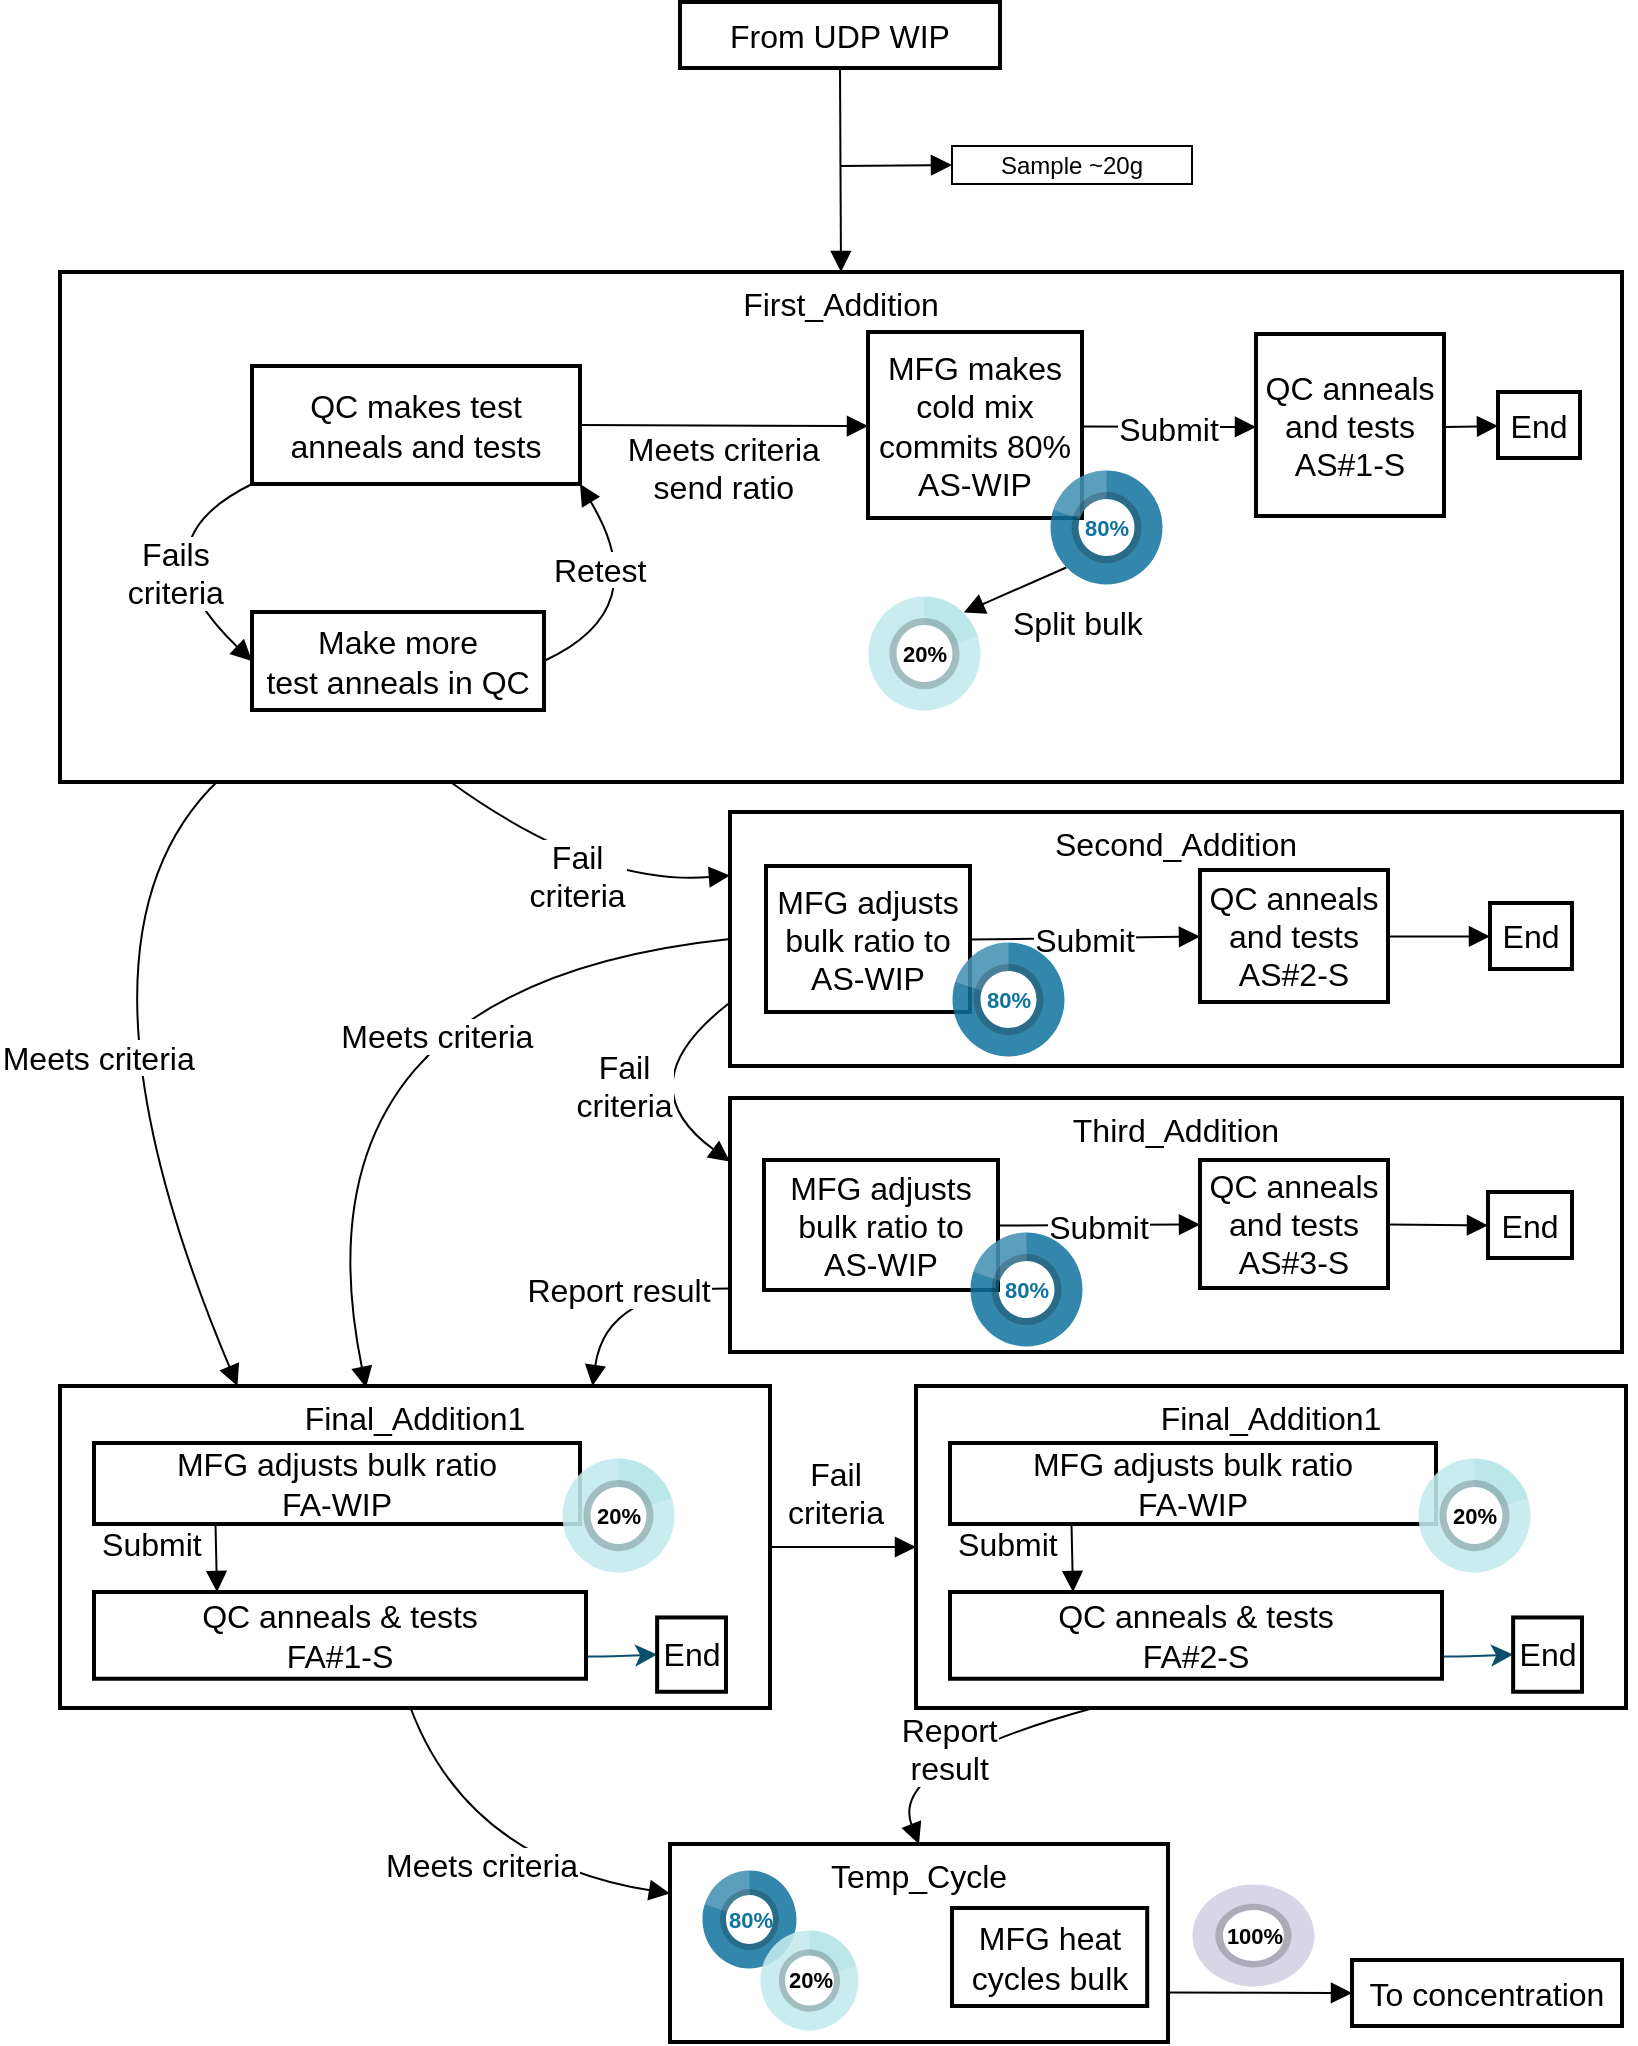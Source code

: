 <mxfile version="24.4.4" type="github">
  <diagram name="Page-1" id="gUKE7Ty1ndnf_Hq8EU9M">
    <mxGraphModel dx="930" dy="938" grid="0" gridSize="10" guides="1" tooltips="1" connect="1" arrows="1" fold="1" page="0" pageScale="1" pageWidth="850" pageHeight="1100" math="0" shadow="0">
      <root>
        <mxCell id="0" />
        <mxCell id="1" parent="0" />
        <mxCell id="u29ysnLNSDEaN5z4U6bu-100" value="Temp_Cycle" style="whiteSpace=wrap;strokeWidth=2;verticalAlign=top;fontSize=16;" parent="1" vertex="1">
          <mxGeometry x="423" y="889" width="249" height="99" as="geometry" />
        </mxCell>
        <mxCell id="u29ysnLNSDEaN5z4U6bu-101" value="MFG heat&#xa;cycles bulk" style="whiteSpace=wrap;strokeWidth=2;fontSize=16;" parent="u29ysnLNSDEaN5z4U6bu-100" vertex="1">
          <mxGeometry x="141" y="32" width="97.6" height="49" as="geometry" />
        </mxCell>
        <mxCell id="eIJWV5J0-2OSgaS1AC5S-21" value="80%" style="verticalLabelPosition=middle;verticalAlign=middle;html=1;shape=mxgraph.infographic.partConcEllipse;fillColor=#10739E;strokeColor=default;startAngle=0;endAngle=.8;arcWidth=0.5;fontSize=11;fontColor=#10739E;align=center;fontStyle=1;perimeterSpacing=0;strokeWidth=0;shadow=0;fillOpacity=85;strokeOpacity=0;" vertex="1" parent="u29ysnLNSDEaN5z4U6bu-100">
          <mxGeometry x="16" y="13" width="47" height="49" as="geometry" />
        </mxCell>
        <mxCell id="eIJWV5J0-2OSgaS1AC5S-12" value="20%" style="verticalLabelPosition=middle;verticalAlign=middle;html=1;shape=mxgraph.infographic.partConcEllipse;fillColor=#b0e3e6;strokeColor=#0e8088;startAngle=0;endAngle=0.20;arcWidth=0.5;fontSize=11;align=center;fontStyle=1;perimeterSpacing=0;strokeWidth=0;shadow=0;fillOpacity=85;strokeOpacity=0;" vertex="1" parent="u29ysnLNSDEaN5z4U6bu-100">
          <mxGeometry x="45" y="43" width="49" height="50" as="geometry" />
        </mxCell>
        <mxCell id="u29ysnLNSDEaN5z4U6bu-114" value="Third_Addition" style="whiteSpace=wrap;strokeWidth=2;verticalAlign=top;fontSize=16;container=0;" parent="1" vertex="1">
          <mxGeometry x="453" y="516" width="446" height="127" as="geometry" />
        </mxCell>
        <mxCell id="u29ysnLNSDEaN5z4U6bu-122" value="Second_Addition" style="whiteSpace=wrap;strokeWidth=2;verticalAlign=top;fontSize=16;container=0;" parent="1" vertex="1">
          <mxGeometry x="453" y="373" width="446" height="127" as="geometry" />
        </mxCell>
        <mxCell id="u29ysnLNSDEaN5z4U6bu-143" value="From UDP WIP" style="whiteSpace=wrap;strokeWidth=2;fontSize=16;" parent="1" vertex="1">
          <mxGeometry x="428" y="-32" width="160" height="33" as="geometry" />
        </mxCell>
        <mxCell id="u29ysnLNSDEaN5z4U6bu-144" value="To concentration" style="whiteSpace=wrap;strokeWidth=2;fontSize=16;" parent="1" vertex="1">
          <mxGeometry x="764" y="947" width="135" height="33" as="geometry" />
        </mxCell>
        <mxCell id="u29ysnLNSDEaN5z4U6bu-145" value="" style="curved=1;startArrow=none;endArrow=block;exitX=0.5;exitY=1.012;entryX=0.5;entryY=0.002;rounded=0;fontSize=16;startSize=8;endSize=8;" parent="1" source="u29ysnLNSDEaN5z4U6bu-143" target="u29ysnLNSDEaN5z4U6bu-130" edge="1">
          <mxGeometry relative="1" as="geometry">
            <Array as="points" />
          </mxGeometry>
        </mxCell>
        <mxCell id="u29ysnLNSDEaN5z4U6bu-146" value="Fail&#xa;criteria" style="curved=1;startArrow=none;endArrow=block;exitX=0.25;exitY=1;entryX=0;entryY=0.25;rounded=0;fontSize=16;startSize=8;endSize=8;exitDx=0;exitDy=0;entryDx=0;entryDy=0;" parent="1" source="u29ysnLNSDEaN5z4U6bu-130" target="u29ysnLNSDEaN5z4U6bu-122" edge="1">
          <mxGeometry relative="1" as="geometry">
            <Array as="points">
              <mxPoint x="385" y="410" />
            </Array>
          </mxGeometry>
        </mxCell>
        <mxCell id="u29ysnLNSDEaN5z4U6bu-147" value="Meets criteria" style="curved=1;startArrow=none;endArrow=block;exitX=0.102;exitY=0.995;entryX=0.25;entryY=0;rounded=0;fontSize=16;startSize=8;endSize=8;exitDx=0;exitDy=0;exitPerimeter=0;entryDx=0;entryDy=0;" parent="1" source="u29ysnLNSDEaN5z4U6bu-130" target="u29ysnLNSDEaN5z4U6bu-164" edge="1">
          <mxGeometry relative="1" as="geometry">
            <Array as="points">
              <mxPoint x="113" y="437" />
            </Array>
            <mxPoint x="330.0" y="658" as="targetPoint" />
          </mxGeometry>
        </mxCell>
        <mxCell id="u29ysnLNSDEaN5z4U6bu-148" value="Meets criteria" style="curved=1;startArrow=none;endArrow=block;exitX=0;exitY=0.5;rounded=0;fontSize=16;startSize=8;endSize=8;exitDx=0;exitDy=0;entryX=0.431;entryY=0.005;entryDx=0;entryDy=0;entryPerimeter=0;" parent="1" source="u29ysnLNSDEaN5z4U6bu-122" target="u29ysnLNSDEaN5z4U6bu-164" edge="1">
          <mxGeometry x="-0.295" y="32" relative="1" as="geometry">
            <Array as="points">
              <mxPoint x="230" y="460" />
            </Array>
            <mxPoint x="330.0" y="658" as="targetPoint" />
            <mxPoint x="1" as="offset" />
          </mxGeometry>
        </mxCell>
        <mxCell id="u29ysnLNSDEaN5z4U6bu-150" value="Report result" style="curved=1;startArrow=none;endArrow=block;exitX=0;exitY=0.75;entryX=0.75;entryY=0;rounded=0;fontSize=16;startSize=8;endSize=8;exitDx=0;exitDy=0;entryDx=0;entryDy=0;" parent="1" source="u29ysnLNSDEaN5z4U6bu-114" target="u29ysnLNSDEaN5z4U6bu-164" edge="1">
          <mxGeometry relative="1" as="geometry">
            <Array as="points">
              <mxPoint x="391" y="611" />
            </Array>
            <mxPoint x="330.0" y="658" as="targetPoint" />
          </mxGeometry>
        </mxCell>
        <mxCell id="u29ysnLNSDEaN5z4U6bu-151" value="Meets criteria" style="curved=1;startArrow=none;endArrow=block;exitX=0.409;exitY=0.992;entryX=0;entryY=0.25;rounded=0;fontSize=16;startSize=8;endSize=8;entryDx=0;entryDy=0;exitDx=0;exitDy=0;exitPerimeter=0;" parent="1" target="u29ysnLNSDEaN5z4U6bu-100" edge="1">
          <mxGeometry x="0.002" relative="1" as="geometry">
            <Array as="points">
              <mxPoint x="319" y="897" />
            </Array>
            <mxPoint x="291.416" y="815.728" as="sourcePoint" />
            <mxPoint as="offset" />
          </mxGeometry>
        </mxCell>
        <mxCell id="u29ysnLNSDEaN5z4U6bu-152" value="Fail&#xa;criteria" style="curved=1;startArrow=none;endArrow=block;exitX=1;exitY=0.5;entryX=0;entryY=0.5;rounded=0;fontSize=16;startSize=8;endSize=8;exitDx=0;exitDy=0;entryDx=0;entryDy=0;" parent="1" source="u29ysnLNSDEaN5z4U6bu-164" target="eIJWV5J0-2OSgaS1AC5S-30" edge="1">
          <mxGeometry x="-0.093" y="28" relative="1" as="geometry">
            <Array as="points" />
            <mxPoint x="542" y="737.5" as="sourcePoint" />
            <mxPoint as="offset" />
            <mxPoint x="544" y="740" as="targetPoint" />
          </mxGeometry>
        </mxCell>
        <mxCell id="u29ysnLNSDEaN5z4U6bu-153" value="Report&#xa;result" style="curved=1;startArrow=none;endArrow=block;exitX=0.25;exitY=1;entryX=0.5;entryY=0;rounded=0;fontSize=16;startSize=8;endSize=8;exitDx=0;exitDy=0;entryDx=0;entryDy=0;fontColor=default;" parent="1" target="u29ysnLNSDEaN5z4U6bu-100" edge="1">
          <mxGeometry relative="1" as="geometry">
            <Array as="points">
              <mxPoint x="532" y="849" />
            </Array>
            <mxPoint x="634.75" y="821" as="sourcePoint" />
          </mxGeometry>
        </mxCell>
        <mxCell id="u29ysnLNSDEaN5z4U6bu-154" value="" style="curved=1;startArrow=none;endArrow=block;exitX=1;exitY=0.75;entryX=0;entryY=0.5;rounded=0;fontSize=16;startSize=8;endSize=8;exitDx=0;exitDy=0;entryDx=0;entryDy=0;" parent="1" source="u29ysnLNSDEaN5z4U6bu-100" target="u29ysnLNSDEaN5z4U6bu-144" edge="1">
          <mxGeometry relative="1" as="geometry">
            <Array as="points" />
            <mxPoint x="667" y="965.25" as="sourcePoint" />
          </mxGeometry>
        </mxCell>
        <mxCell id="u29ysnLNSDEaN5z4U6bu-160" value="" style="group;fontSize=16;" parent="1" vertex="1" connectable="0">
          <mxGeometry x="118" y="103" width="781" height="255" as="geometry" />
        </mxCell>
        <mxCell id="u29ysnLNSDEaN5z4U6bu-130" value="First_Addition" style="whiteSpace=wrap;strokeWidth=2;verticalAlign=top;fontSize=16;container=0;" parent="u29ysnLNSDEaN5z4U6bu-160" vertex="1">
          <mxGeometry width="781" height="255" as="geometry" />
        </mxCell>
        <mxCell id="u29ysnLNSDEaN5z4U6bu-131" value="QC makes test&#xa;anneals and tests" style="whiteSpace=wrap;strokeWidth=2;fontSize=16;" parent="u29ysnLNSDEaN5z4U6bu-160" vertex="1">
          <mxGeometry x="96" y="47" width="164" height="59" as="geometry" />
        </mxCell>
        <mxCell id="u29ysnLNSDEaN5z4U6bu-133" value="Make more&#xa;test anneals in QC" style="whiteSpace=wrap;strokeWidth=2;fontSize=16;" parent="u29ysnLNSDEaN5z4U6bu-160" vertex="1">
          <mxGeometry x="96" y="170" width="146" height="49" as="geometry" />
        </mxCell>
        <mxCell id="u29ysnLNSDEaN5z4U6bu-134" value="MFG makes&#xa;cold mix&#xa;commits 80%&#xa;AS-WIP" style="whiteSpace=wrap;strokeWidth=2;fontSize=16;verticalAlign=middle;" parent="u29ysnLNSDEaN5z4U6bu-160" vertex="1">
          <mxGeometry x="404" y="30" width="107" height="93" as="geometry" />
        </mxCell>
        <mxCell id="u29ysnLNSDEaN5z4U6bu-135" value="QC anneals&#xa;and tests&#xa;AS#1-S" style="whiteSpace=wrap;strokeWidth=2;fontSize=16;" parent="u29ysnLNSDEaN5z4U6bu-160" vertex="1">
          <mxGeometry x="598" y="31" width="94" height="91" as="geometry" />
        </mxCell>
        <mxCell id="u29ysnLNSDEaN5z4U6bu-136" value="End" style="whiteSpace=wrap;strokeWidth=2;fontSize=16;" parent="u29ysnLNSDEaN5z4U6bu-160" vertex="1">
          <mxGeometry x="719" y="60" width="41" height="33" as="geometry" />
        </mxCell>
        <mxCell id="u29ysnLNSDEaN5z4U6bu-138" value="Fails&#xa;criteria" style="curved=1;startArrow=none;endArrow=block;exitX=0;exitY=1;entryX=0;entryY=0.5;rounded=0;fontSize=16;startSize=8;endSize=8;exitDx=0;exitDy=0;entryDx=0;entryDy=0;" parent="u29ysnLNSDEaN5z4U6bu-160" source="u29ysnLNSDEaN5z4U6bu-131" target="u29ysnLNSDEaN5z4U6bu-133" edge="1">
          <mxGeometry x="0.236" y="6" relative="1" as="geometry">
            <Array as="points">
              <mxPoint x="35" y="136" />
            </Array>
            <mxPoint as="offset" />
          </mxGeometry>
        </mxCell>
        <mxCell id="u29ysnLNSDEaN5z4U6bu-139" value="Retest" style="curved=1;startArrow=none;endArrow=block;exitX=1;exitY=0.5;entryX=1;entryY=1;rounded=0;fontSize=16;startSize=8;endSize=8;entryDx=0;entryDy=0;exitDx=0;exitDy=0;" parent="u29ysnLNSDEaN5z4U6bu-160" source="u29ysnLNSDEaN5z4U6bu-133" target="u29ysnLNSDEaN5z4U6bu-131" edge="1">
          <mxGeometry x="0.391" y="13" relative="1" as="geometry">
            <Array as="points">
              <mxPoint x="298" y="169" />
            </Array>
            <mxPoint as="offset" />
          </mxGeometry>
        </mxCell>
        <mxCell id="u29ysnLNSDEaN5z4U6bu-140" value="Meets criteria&#xa;send ratio" style="curved=1;startArrow=none;endArrow=block;entryX=-0.001;entryY=0.508;rounded=0;fontSize=16;startSize=8;endSize=8;exitX=1;exitY=0.5;exitDx=0;exitDy=0;" parent="u29ysnLNSDEaN5z4U6bu-160" edge="1">
          <mxGeometry x="0.001" y="-20" relative="1" as="geometry">
            <Array as="points" />
            <mxPoint x="260" y="76.5" as="sourcePoint" />
            <mxPoint x="404" y="77.049" as="targetPoint" />
            <mxPoint as="offset" />
          </mxGeometry>
        </mxCell>
        <mxCell id="u29ysnLNSDEaN5z4U6bu-141" value="Submit" style="curved=1;startArrow=none;endArrow=block;exitX=1.003;exitY=0.508;entryX=0.003;entryY=0.511;rounded=0;fontSize=16;startSize=8;endSize=8;" parent="u29ysnLNSDEaN5z4U6bu-160" source="u29ysnLNSDEaN5z4U6bu-134" target="u29ysnLNSDEaN5z4U6bu-135" edge="1">
          <mxGeometry relative="1" as="geometry">
            <Array as="points" />
          </mxGeometry>
        </mxCell>
        <mxCell id="u29ysnLNSDEaN5z4U6bu-142" value="" style="curved=1;startArrow=none;endArrow=block;exitX=1.007;exitY=0.511;entryX=-0.008;entryY=0.517;rounded=0;fontSize=16;startSize=8;endSize=8;" parent="u29ysnLNSDEaN5z4U6bu-160" source="u29ysnLNSDEaN5z4U6bu-135" target="u29ysnLNSDEaN5z4U6bu-136" edge="1">
          <mxGeometry relative="1" as="geometry">
            <Array as="points" />
          </mxGeometry>
        </mxCell>
        <mxCell id="eIJWV5J0-2OSgaS1AC5S-8" value="80%" style="verticalLabelPosition=middle;verticalAlign=middle;html=1;shape=mxgraph.infographic.partConcEllipse;fillColor=#10739E;strokeColor=default;startAngle=0;endAngle=.8;arcWidth=0.5;fontSize=11;fontColor=#10739E;align=center;fontStyle=1;perimeterSpacing=0;strokeWidth=0;shadow=0;fillOpacity=85;strokeOpacity=0;" vertex="1" parent="u29ysnLNSDEaN5z4U6bu-160">
          <mxGeometry x="495" y="99" width="56" height="57" as="geometry" />
        </mxCell>
        <mxCell id="eIJWV5J0-2OSgaS1AC5S-27" value="20%" style="verticalLabelPosition=middle;verticalAlign=middle;html=1;shape=mxgraph.infographic.partConcEllipse;fillColor=#b0e3e6;strokeColor=#0e8088;startAngle=0;endAngle=0.20;arcWidth=0.5;fontSize=11;align=center;fontStyle=1;perimeterSpacing=0;strokeWidth=0;shadow=0;fillOpacity=85;strokeOpacity=0;" vertex="1" parent="u29ysnLNSDEaN5z4U6bu-160">
          <mxGeometry x="404" y="162" width="56" height="57" as="geometry" />
        </mxCell>
        <mxCell id="eIJWV5J0-2OSgaS1AC5S-28" value="Split bulk" style="curved=1;startArrow=none;endArrow=block;exitX=0.145;exitY=0.855;entryX=0.855;entryY=0.145;rounded=0;fontSize=16;startSize=8;endSize=8;horizontal=1;exitDx=0;exitDy=0;exitPerimeter=0;entryDx=0;entryDy=0;entryPerimeter=0;" edge="1" parent="u29ysnLNSDEaN5z4U6bu-160" source="eIJWV5J0-2OSgaS1AC5S-8" target="eIJWV5J0-2OSgaS1AC5S-27">
          <mxGeometry x="-0.8" y="27" relative="1" as="geometry">
            <Array as="points" />
            <mxPoint x="537" y="166" as="sourcePoint" />
            <mxPoint x="624" y="167" as="targetPoint" />
            <mxPoint as="offset" />
          </mxGeometry>
        </mxCell>
        <mxCell id="u29ysnLNSDEaN5z4U6bu-123" value="MFG adjusts&#xa;bulk ratio to AS-WIP" style="whiteSpace=wrap;strokeWidth=2;fontSize=16;" parent="1" vertex="1">
          <mxGeometry x="471" y="400" width="102" height="73" as="geometry" />
        </mxCell>
        <mxCell id="u29ysnLNSDEaN5z4U6bu-125" value="QC anneals&#xa;and tests&#xa;AS#2-S" style="whiteSpace=wrap;strokeWidth=2;fontSize=16;" parent="1" vertex="1">
          <mxGeometry x="688" y="402" width="94" height="66" as="geometry" />
        </mxCell>
        <mxCell id="u29ysnLNSDEaN5z4U6bu-126" value="End" style="whiteSpace=wrap;strokeWidth=2;fontSize=16;" parent="1" vertex="1">
          <mxGeometry x="833" y="418.5" width="41" height="33" as="geometry" />
        </mxCell>
        <mxCell id="u29ysnLNSDEaN5z4U6bu-128" value="Submit" style="curved=1;startArrow=none;endArrow=block;exitX=1.005;exitY=0.504;entryX=0.001;entryY=0.504;rounded=0;fontSize=16;startSize=8;endSize=8;" parent="1" source="u29ysnLNSDEaN5z4U6bu-123" target="u29ysnLNSDEaN5z4U6bu-125" edge="1">
          <mxGeometry relative="1" as="geometry">
            <Array as="points" />
          </mxGeometry>
        </mxCell>
        <mxCell id="u29ysnLNSDEaN5z4U6bu-129" value="" style="curved=1;startArrow=none;endArrow=block;exitX=1.005;exitY=0.504;entryX=-0.012;entryY=0.506;rounded=0;fontSize=16;startSize=8;endSize=8;" parent="1" source="u29ysnLNSDEaN5z4U6bu-125" target="u29ysnLNSDEaN5z4U6bu-126" edge="1">
          <mxGeometry relative="1" as="geometry">
            <Array as="points" />
          </mxGeometry>
        </mxCell>
        <mxCell id="u29ysnLNSDEaN5z4U6bu-115" value="MFG adjusts&#xa;bulk ratio to &#xa;AS-WIP" style="whiteSpace=wrap;strokeWidth=2;fontSize=16;" parent="1" vertex="1">
          <mxGeometry x="470" y="547" width="117" height="65" as="geometry" />
        </mxCell>
        <mxCell id="u29ysnLNSDEaN5z4U6bu-117" value="QC anneals&#xa;and tests&#xa;AS#3-S" style="whiteSpace=wrap;strokeWidth=2;fontSize=16;" parent="1" vertex="1">
          <mxGeometry x="688" y="547" width="94" height="64" as="geometry" />
        </mxCell>
        <mxCell id="u29ysnLNSDEaN5z4U6bu-118" value="End" style="whiteSpace=wrap;strokeWidth=2;fontSize=16;" parent="1" vertex="1">
          <mxGeometry x="832" y="563" width="42" height="33" as="geometry" />
        </mxCell>
        <mxCell id="u29ysnLNSDEaN5z4U6bu-120" value="Submit" style="curved=1;startArrow=none;endArrow=block;exitX=1.005;exitY=0.504;entryX=0.001;entryY=0.504;rounded=0;fontSize=16;startSize=8;endSize=8;" parent="1" source="u29ysnLNSDEaN5z4U6bu-115" target="u29ysnLNSDEaN5z4U6bu-117" edge="1">
          <mxGeometry relative="1" as="geometry">
            <Array as="points" />
          </mxGeometry>
        </mxCell>
        <mxCell id="u29ysnLNSDEaN5z4U6bu-121" value="" style="curved=1;startArrow=none;endArrow=block;exitX=1.005;exitY=0.504;entryX=-0.012;entryY=0.506;rounded=0;fontSize=16;startSize=8;endSize=8;" parent="1" source="u29ysnLNSDEaN5z4U6bu-117" target="u29ysnLNSDEaN5z4U6bu-118" edge="1">
          <mxGeometry relative="1" as="geometry">
            <Array as="points" />
          </mxGeometry>
        </mxCell>
        <mxCell id="u29ysnLNSDEaN5z4U6bu-163" value="" style="group;fontSize=16;" parent="1" vertex="1" connectable="0">
          <mxGeometry x="118" y="660" width="360" height="161" as="geometry" />
        </mxCell>
        <mxCell id="u29ysnLNSDEaN5z4U6bu-164" value="Final_Addition1" style="whiteSpace=wrap;strokeWidth=2;verticalAlign=top;fontSize=16;container=0;" parent="u29ysnLNSDEaN5z4U6bu-163" vertex="1">
          <mxGeometry width="355" height="161" as="geometry" />
        </mxCell>
        <mxCell id="u29ysnLNSDEaN5z4U6bu-165" style="edgeStyle=none;curved=1;rounded=0;orthogonalLoop=1;jettySize=auto;html=1;exitX=1;exitY=0.5;exitDx=0;exitDy=0;strokeColor=#0B4D6A;fontSize=16;startSize=8;endSize=8;entryX=0;entryY=0.5;entryDx=0;entryDy=0;" parent="u29ysnLNSDEaN5z4U6bu-163" source="u29ysnLNSDEaN5z4U6bu-166" target="u29ysnLNSDEaN5z4U6bu-168" edge="1">
          <mxGeometry relative="1" as="geometry">
            <Array as="points">
              <mxPoint x="214" y="137.856" />
            </Array>
          </mxGeometry>
        </mxCell>
        <mxCell id="u29ysnLNSDEaN5z4U6bu-166" value="QC anneals &amp; tests&#xa;FA#1-S" style="whiteSpace=wrap;strokeWidth=2;fontSize=16;" parent="u29ysnLNSDEaN5z4U6bu-163" vertex="1">
          <mxGeometry x="17" y="103" width="246" height="43.37" as="geometry" />
        </mxCell>
        <mxCell id="u29ysnLNSDEaN5z4U6bu-167" value="MFG adjusts bulk ratio&#xa;FA-WIP" style="whiteSpace=wrap;strokeWidth=2;fontSize=16;" parent="u29ysnLNSDEaN5z4U6bu-163" vertex="1">
          <mxGeometry x="17" y="28.5" width="243" height="40.5" as="geometry" />
        </mxCell>
        <mxCell id="u29ysnLNSDEaN5z4U6bu-168" value="End" style="whiteSpace=wrap;strokeWidth=2;fontSize=16;" parent="u29ysnLNSDEaN5z4U6bu-163" vertex="1">
          <mxGeometry x="298.572" y="115.723" width="34.426" height="37.154" as="geometry" />
        </mxCell>
        <mxCell id="u29ysnLNSDEaN5z4U6bu-169" value="Submit" style="curved=1;startArrow=none;endArrow=block;entryX=0.25;entryY=0;rounded=0;fontSize=16;startSize=8;endSize=8;entryDx=0;entryDy=0;exitX=0.25;exitY=1;exitDx=0;exitDy=0;" parent="u29ysnLNSDEaN5z4U6bu-163" source="u29ysnLNSDEaN5z4U6bu-167" target="u29ysnLNSDEaN5z4U6bu-166" edge="1">
          <mxGeometry x="-0.498" y="-32" relative="1" as="geometry">
            <Array as="points" />
            <mxPoint x="49" y="64" as="sourcePoint" />
            <mxPoint as="offset" />
          </mxGeometry>
        </mxCell>
        <mxCell id="eIJWV5J0-2OSgaS1AC5S-11" value="20%" style="verticalLabelPosition=middle;verticalAlign=middle;html=1;shape=mxgraph.infographic.partConcEllipse;fillColor=#b0e3e6;strokeColor=#0e8088;startAngle=0;endAngle=0.20;arcWidth=0.5;fontSize=11;align=center;fontStyle=1;perimeterSpacing=0;strokeWidth=0;shadow=0;fillOpacity=85;strokeOpacity=0;" vertex="1" parent="u29ysnLNSDEaN5z4U6bu-163">
          <mxGeometry x="251" y="36" width="56" height="57" as="geometry" />
        </mxCell>
        <mxCell id="u29ysnLNSDEaN5z4U6bu-170" value="Fail&#xa;criteria" style="curved=1;startArrow=none;endArrow=block;exitX=0;exitY=0.75;entryX=0;entryY=0.25;rounded=0;fontSize=16;startSize=8;endSize=8;exitDx=0;exitDy=0;entryDx=0;entryDy=0;" parent="1" source="u29ysnLNSDEaN5z4U6bu-122" target="u29ysnLNSDEaN5z4U6bu-114" edge="1">
          <mxGeometry relative="1" as="geometry">
            <Array as="points">
              <mxPoint x="400" y="509" />
            </Array>
            <mxPoint x="899" y="437" as="sourcePoint" />
            <mxPoint x="899" y="580" as="targetPoint" />
          </mxGeometry>
        </mxCell>
        <mxCell id="eIJWV5J0-2OSgaS1AC5S-3" value="Sample ~20g" style="rounded=0;whiteSpace=wrap;html=1;" vertex="1" parent="1">
          <mxGeometry x="564" y="40" width="120" height="19" as="geometry" />
        </mxCell>
        <mxCell id="eIJWV5J0-2OSgaS1AC5S-4" value="" style="curved=1;startArrow=none;endArrow=block;entryX=0;entryY=0.5;rounded=0;fontSize=16;startSize=8;endSize=8;entryDx=0;entryDy=0;" edge="1" parent="1" target="eIJWV5J0-2OSgaS1AC5S-3">
          <mxGeometry relative="1" as="geometry">
            <Array as="points" />
            <mxPoint x="508" y="50" as="sourcePoint" />
            <mxPoint x="353.06" y="103" as="targetPoint" />
          </mxGeometry>
        </mxCell>
        <mxCell id="eIJWV5J0-2OSgaS1AC5S-9" value="80%" style="verticalLabelPosition=middle;verticalAlign=middle;html=1;shape=mxgraph.infographic.partConcEllipse;fillColor=#10739E;strokeColor=default;startAngle=0;endAngle=.8;arcWidth=0.5;fontSize=11;fontColor=#10739E;align=center;fontStyle=1;perimeterSpacing=0;strokeWidth=0;shadow=0;fillOpacity=85;strokeOpacity=0;" vertex="1" parent="1">
          <mxGeometry x="564" y="438" width="56" height="57" as="geometry" />
        </mxCell>
        <mxCell id="eIJWV5J0-2OSgaS1AC5S-10" value="80%" style="verticalLabelPosition=middle;verticalAlign=middle;html=1;shape=mxgraph.infographic.partConcEllipse;fillColor=#10739E;strokeColor=default;startAngle=0;endAngle=.8;arcWidth=0.5;fontSize=11;fontColor=#10739E;align=center;fontStyle=1;perimeterSpacing=0;strokeWidth=0;shadow=0;fillOpacity=85;strokeOpacity=0;" vertex="1" parent="1">
          <mxGeometry x="573" y="583" width="56" height="57" as="geometry" />
        </mxCell>
        <mxCell id="eIJWV5J0-2OSgaS1AC5S-22" value="100%" style="verticalLabelPosition=middle;verticalAlign=middle;html=1;shape=mxgraph.infographic.partConcEllipse;fillColor=#d0cee2;strokeColor=#56517e;startAngle=0;endAngle=1;arcWidth=0.5;fontSize=11;align=center;fontStyle=1;perimeterSpacing=0;strokeWidth=0;shadow=0;fillOpacity=85;strokeOpacity=0;" vertex="1" parent="1">
          <mxGeometry x="684" y="909" width="61" height="51" as="geometry" />
        </mxCell>
        <mxCell id="eIJWV5J0-2OSgaS1AC5S-29" value="" style="group;fontSize=16;" vertex="1" connectable="0" parent="1">
          <mxGeometry x="546" y="660" width="360" height="161" as="geometry" />
        </mxCell>
        <mxCell id="eIJWV5J0-2OSgaS1AC5S-30" value="Final_Addition1" style="whiteSpace=wrap;strokeWidth=2;verticalAlign=top;fontSize=16;container=0;" vertex="1" parent="eIJWV5J0-2OSgaS1AC5S-29">
          <mxGeometry width="355" height="161" as="geometry" />
        </mxCell>
        <mxCell id="eIJWV5J0-2OSgaS1AC5S-31" style="edgeStyle=none;curved=1;rounded=0;orthogonalLoop=1;jettySize=auto;html=1;exitX=1;exitY=0.5;exitDx=0;exitDy=0;strokeColor=#0B4D6A;fontSize=16;startSize=8;endSize=8;entryX=0;entryY=0.5;entryDx=0;entryDy=0;" edge="1" parent="eIJWV5J0-2OSgaS1AC5S-29" source="eIJWV5J0-2OSgaS1AC5S-32" target="eIJWV5J0-2OSgaS1AC5S-34">
          <mxGeometry relative="1" as="geometry">
            <Array as="points">
              <mxPoint x="214" y="137.856" />
            </Array>
          </mxGeometry>
        </mxCell>
        <mxCell id="eIJWV5J0-2OSgaS1AC5S-32" value="QC anneals &amp; tests&#xa;FA#2-S" style="whiteSpace=wrap;strokeWidth=2;fontSize=16;" vertex="1" parent="eIJWV5J0-2OSgaS1AC5S-29">
          <mxGeometry x="17" y="103" width="246" height="43.37" as="geometry" />
        </mxCell>
        <mxCell id="eIJWV5J0-2OSgaS1AC5S-33" value="MFG adjusts bulk ratio&#xa;FA-WIP" style="whiteSpace=wrap;strokeWidth=2;fontSize=16;" vertex="1" parent="eIJWV5J0-2OSgaS1AC5S-29">
          <mxGeometry x="17" y="28.5" width="243" height="40.5" as="geometry" />
        </mxCell>
        <mxCell id="eIJWV5J0-2OSgaS1AC5S-34" value="End" style="whiteSpace=wrap;strokeWidth=2;fontSize=16;" vertex="1" parent="eIJWV5J0-2OSgaS1AC5S-29">
          <mxGeometry x="298.572" y="115.723" width="34.426" height="37.154" as="geometry" />
        </mxCell>
        <mxCell id="eIJWV5J0-2OSgaS1AC5S-35" value="Submit" style="curved=1;startArrow=none;endArrow=block;entryX=0.25;entryY=0;rounded=0;fontSize=16;startSize=8;endSize=8;entryDx=0;entryDy=0;exitX=0.25;exitY=1;exitDx=0;exitDy=0;" edge="1" parent="eIJWV5J0-2OSgaS1AC5S-29" source="eIJWV5J0-2OSgaS1AC5S-33" target="eIJWV5J0-2OSgaS1AC5S-32">
          <mxGeometry x="-0.498" y="-32" relative="1" as="geometry">
            <Array as="points" />
            <mxPoint x="49" y="64" as="sourcePoint" />
            <mxPoint as="offset" />
          </mxGeometry>
        </mxCell>
        <mxCell id="eIJWV5J0-2OSgaS1AC5S-36" value="20%" style="verticalLabelPosition=middle;verticalAlign=middle;html=1;shape=mxgraph.infographic.partConcEllipse;fillColor=#b0e3e6;strokeColor=#0e8088;startAngle=0;endAngle=0.20;arcWidth=0.5;fontSize=11;align=center;fontStyle=1;perimeterSpacing=0;strokeWidth=0;shadow=0;fillOpacity=85;strokeOpacity=0;" vertex="1" parent="eIJWV5J0-2OSgaS1AC5S-29">
          <mxGeometry x="251" y="36" width="56" height="57" as="geometry" />
        </mxCell>
      </root>
    </mxGraphModel>
  </diagram>
</mxfile>

